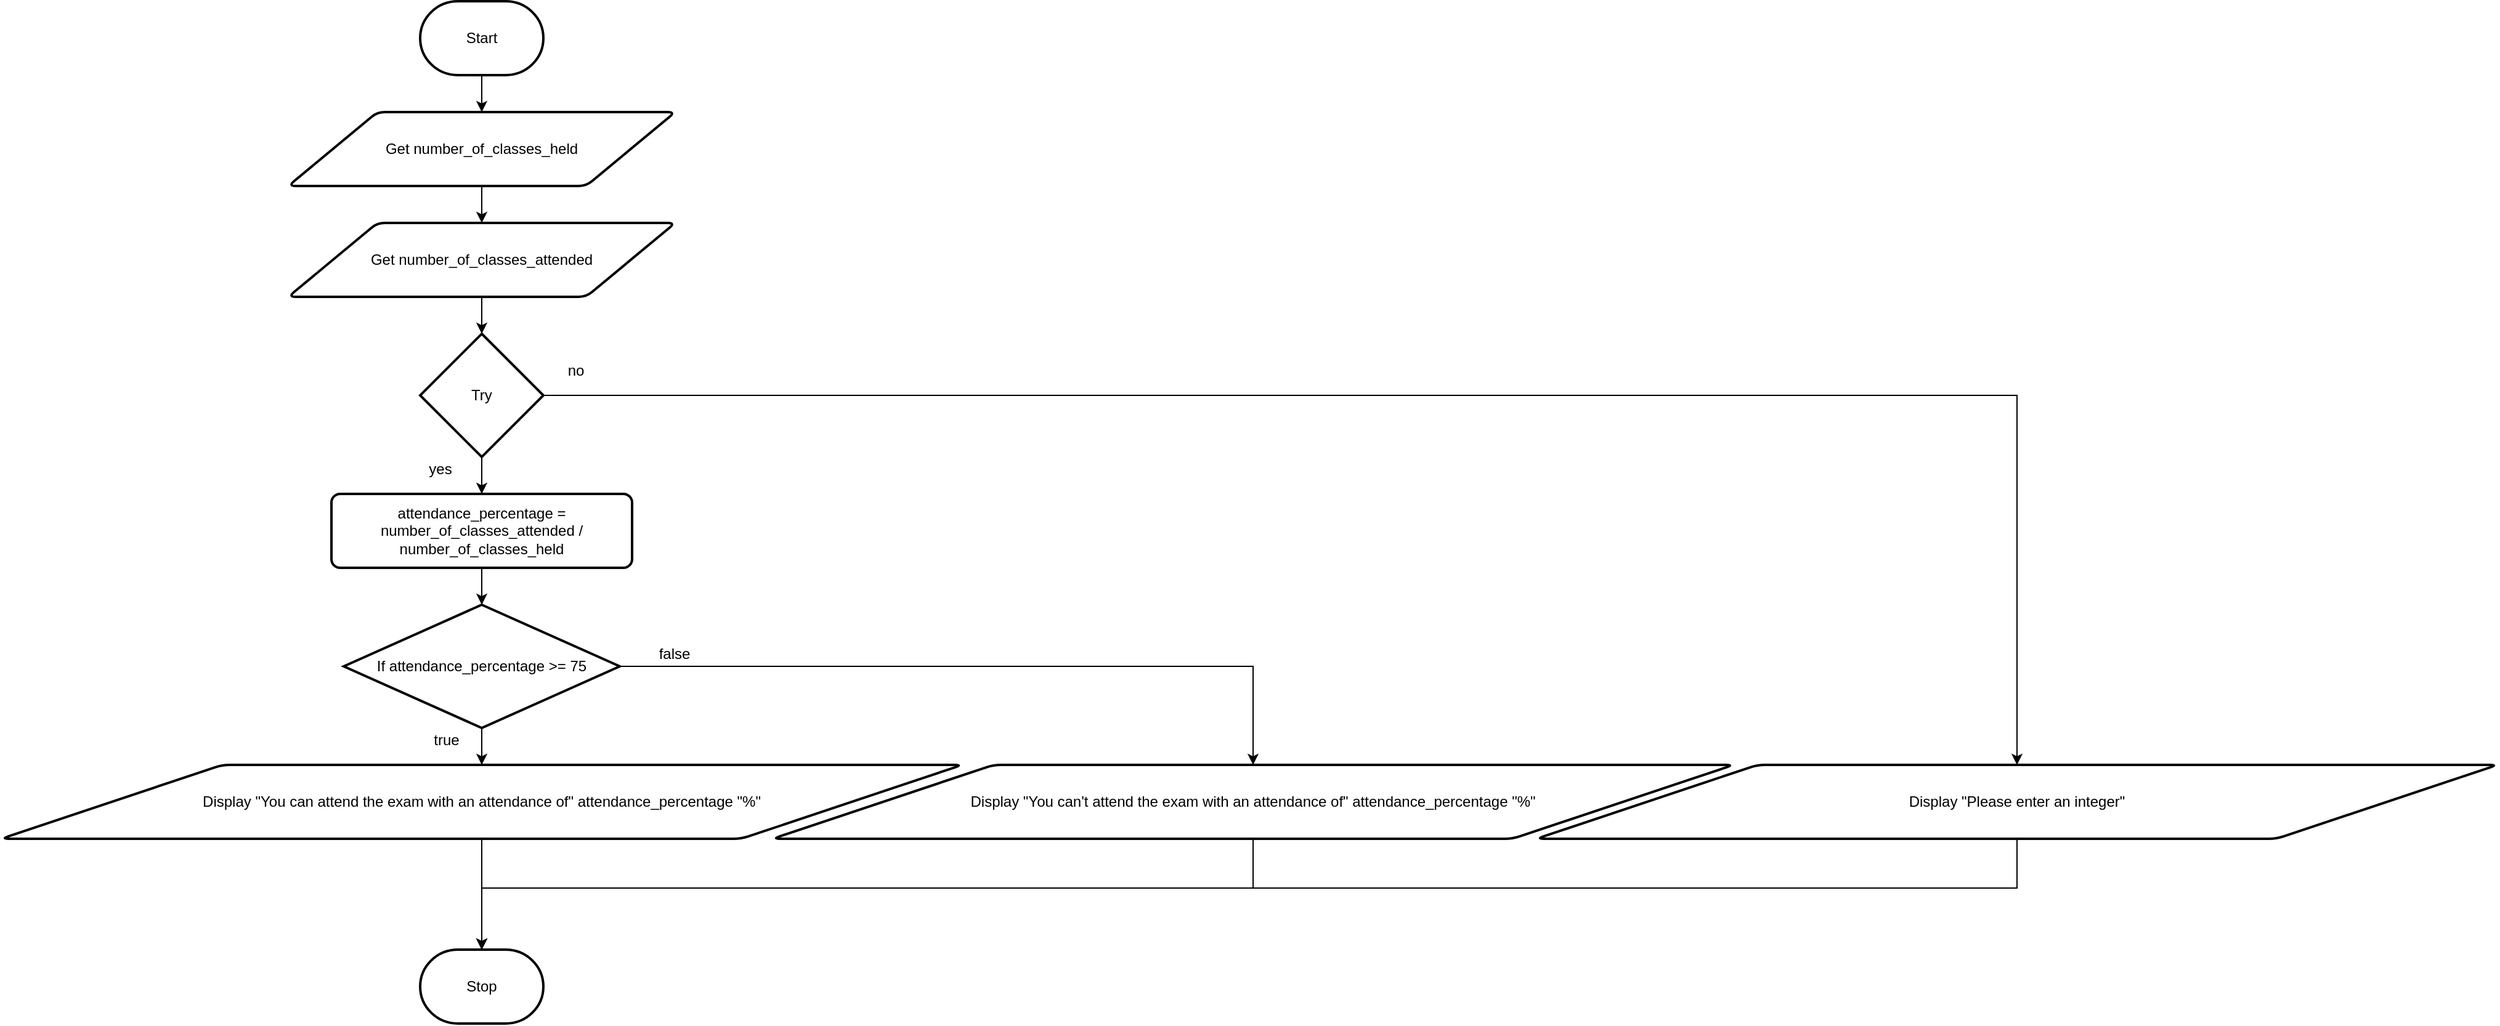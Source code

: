 <mxfile>
    <diagram id="aqkya4TFRdpiTSBKbrii" name="Flowchart">
        <mxGraphModel dx="1074" dy="717" grid="1" gridSize="10" guides="1" tooltips="1" connect="1" arrows="1" fold="1" page="1" pageScale="1" pageWidth="827" pageHeight="1169" math="0" shadow="0">
            <root>
                <mxCell id="7Z-LrOooxTyzb09muiCP-0"/>
                <mxCell id="7Z-LrOooxTyzb09muiCP-1" parent="7Z-LrOooxTyzb09muiCP-0"/>
                <mxCell id="7Z-LrOooxTyzb09muiCP-7" value="" style="edgeStyle=none;html=1;" parent="7Z-LrOooxTyzb09muiCP-1" source="7Z-LrOooxTyzb09muiCP-2" target="7Z-LrOooxTyzb09muiCP-3" edge="1">
                    <mxGeometry relative="1" as="geometry"/>
                </mxCell>
                <mxCell id="7Z-LrOooxTyzb09muiCP-2" value="Start" style="strokeWidth=2;html=1;shape=mxgraph.flowchart.terminator;whiteSpace=wrap;" parent="7Z-LrOooxTyzb09muiCP-1" vertex="1">
                    <mxGeometry x="364" y="80" width="100" height="60" as="geometry"/>
                </mxCell>
                <mxCell id="2s6eI84ueXguwJkCUANq-1" value="" style="edgeStyle=orthogonalEdgeStyle;rounded=0;html=1;" edge="1" parent="7Z-LrOooxTyzb09muiCP-1" source="7Z-LrOooxTyzb09muiCP-3" target="2s6eI84ueXguwJkCUANq-0">
                    <mxGeometry relative="1" as="geometry"/>
                </mxCell>
                <mxCell id="7Z-LrOooxTyzb09muiCP-3" value="Get number_of_classes_held" style="shape=parallelogram;html=1;strokeWidth=2;perimeter=parallelogramPerimeter;whiteSpace=wrap;rounded=1;arcSize=12;size=0.23;" parent="7Z-LrOooxTyzb09muiCP-1" vertex="1">
                    <mxGeometry x="257" y="170" width="314" height="60" as="geometry"/>
                </mxCell>
                <mxCell id="MaglsTXrVU86D-4OawNC-4" value="" style="edgeStyle=orthogonalEdgeStyle;rounded=0;html=1;" edge="1" parent="7Z-LrOooxTyzb09muiCP-1" source="7Z-LrOooxTyzb09muiCP-4" target="MaglsTXrVU86D-4OawNC-3">
                    <mxGeometry relative="1" as="geometry"/>
                </mxCell>
                <mxCell id="7Z-LrOooxTyzb09muiCP-4" value="attendance_percentage = number_of_classes_attended / number_of_classes_held" style="rounded=1;whiteSpace=wrap;html=1;absoluteArcSize=1;arcSize=14;strokeWidth=2;" parent="7Z-LrOooxTyzb09muiCP-1" vertex="1">
                    <mxGeometry x="292" y="480" width="244" height="60" as="geometry"/>
                </mxCell>
                <mxCell id="MaglsTXrVU86D-4OawNC-14" style="edgeStyle=orthogonalEdgeStyle;rounded=0;html=1;entryX=0.5;entryY=0;entryDx=0;entryDy=0;entryPerimeter=0;" edge="1" parent="7Z-LrOooxTyzb09muiCP-1" source="7Z-LrOooxTyzb09muiCP-5" target="7Z-LrOooxTyzb09muiCP-6">
                    <mxGeometry relative="1" as="geometry"/>
                </mxCell>
                <mxCell id="7Z-LrOooxTyzb09muiCP-5" value="Display &quot;You can attend the exam with an attendance of&quot; attendance_percentage &quot;%&quot;" style="shape=parallelogram;html=1;strokeWidth=2;perimeter=parallelogramPerimeter;whiteSpace=wrap;rounded=1;arcSize=12;size=0.23;" parent="7Z-LrOooxTyzb09muiCP-1" vertex="1">
                    <mxGeometry x="24" y="700" width="780" height="60" as="geometry"/>
                </mxCell>
                <mxCell id="7Z-LrOooxTyzb09muiCP-6" value="Stop" style="strokeWidth=2;html=1;shape=mxgraph.flowchart.terminator;whiteSpace=wrap;" parent="7Z-LrOooxTyzb09muiCP-1" vertex="1">
                    <mxGeometry x="364" y="850" width="100" height="60" as="geometry"/>
                </mxCell>
                <mxCell id="MaglsTXrVU86D-4OawNC-1" value="" style="edgeStyle=orthogonalEdgeStyle;rounded=0;html=1;" edge="1" parent="7Z-LrOooxTyzb09muiCP-1" source="2s6eI84ueXguwJkCUANq-0" target="MaglsTXrVU86D-4OawNC-0">
                    <mxGeometry relative="1" as="geometry"/>
                </mxCell>
                <mxCell id="2s6eI84ueXguwJkCUANq-0" value="Get number_of_classes_attended" style="shape=parallelogram;html=1;strokeWidth=2;perimeter=parallelogramPerimeter;whiteSpace=wrap;rounded=1;arcSize=12;size=0.23;" vertex="1" parent="7Z-LrOooxTyzb09muiCP-1">
                    <mxGeometry x="257" y="260" width="314" height="60" as="geometry"/>
                </mxCell>
                <mxCell id="MaglsTXrVU86D-4OawNC-2" value="" style="edgeStyle=orthogonalEdgeStyle;rounded=0;html=1;" edge="1" parent="7Z-LrOooxTyzb09muiCP-1" source="MaglsTXrVU86D-4OawNC-0" target="7Z-LrOooxTyzb09muiCP-4">
                    <mxGeometry relative="1" as="geometry"/>
                </mxCell>
                <mxCell id="MaglsTXrVU86D-4OawNC-9" style="edgeStyle=orthogonalEdgeStyle;rounded=0;html=1;entryX=0.5;entryY=0;entryDx=0;entryDy=0;" edge="1" parent="7Z-LrOooxTyzb09muiCP-1" source="MaglsTXrVU86D-4OawNC-0" target="MaglsTXrVU86D-4OawNC-8">
                    <mxGeometry relative="1" as="geometry"/>
                </mxCell>
                <mxCell id="MaglsTXrVU86D-4OawNC-0" value="Try" style="strokeWidth=2;html=1;shape=mxgraph.flowchart.decision;whiteSpace=wrap;" vertex="1" parent="7Z-LrOooxTyzb09muiCP-1">
                    <mxGeometry x="364" y="350" width="100" height="100" as="geometry"/>
                </mxCell>
                <mxCell id="MaglsTXrVU86D-4OawNC-5" value="" style="edgeStyle=orthogonalEdgeStyle;rounded=0;html=1;" edge="1" parent="7Z-LrOooxTyzb09muiCP-1" source="MaglsTXrVU86D-4OawNC-3" target="7Z-LrOooxTyzb09muiCP-5">
                    <mxGeometry relative="1" as="geometry"/>
                </mxCell>
                <mxCell id="MaglsTXrVU86D-4OawNC-7" style="edgeStyle=orthogonalEdgeStyle;rounded=0;html=1;" edge="1" parent="7Z-LrOooxTyzb09muiCP-1" source="MaglsTXrVU86D-4OawNC-3" target="MaglsTXrVU86D-4OawNC-6">
                    <mxGeometry relative="1" as="geometry"/>
                </mxCell>
                <mxCell id="MaglsTXrVU86D-4OawNC-3" value="If attendance_percentage &amp;gt;= 75" style="strokeWidth=2;html=1;shape=mxgraph.flowchart.decision;whiteSpace=wrap;" vertex="1" parent="7Z-LrOooxTyzb09muiCP-1">
                    <mxGeometry x="302" y="570" width="224" height="100" as="geometry"/>
                </mxCell>
                <mxCell id="MaglsTXrVU86D-4OawNC-15" style="edgeStyle=orthogonalEdgeStyle;rounded=0;html=1;entryX=0.5;entryY=0;entryDx=0;entryDy=0;entryPerimeter=0;" edge="1" parent="7Z-LrOooxTyzb09muiCP-1" source="MaglsTXrVU86D-4OawNC-6" target="7Z-LrOooxTyzb09muiCP-6">
                    <mxGeometry relative="1" as="geometry">
                        <Array as="points">
                            <mxPoint x="1040" y="800"/>
                            <mxPoint x="414" y="800"/>
                        </Array>
                    </mxGeometry>
                </mxCell>
                <mxCell id="MaglsTXrVU86D-4OawNC-6" value="Display &quot;You can't attend the exam with an attendance of&quot; attendance_percentage &quot;%&quot;" style="shape=parallelogram;html=1;strokeWidth=2;perimeter=parallelogramPerimeter;whiteSpace=wrap;rounded=1;arcSize=12;size=0.23;" vertex="1" parent="7Z-LrOooxTyzb09muiCP-1">
                    <mxGeometry x="650" y="700" width="780" height="60" as="geometry"/>
                </mxCell>
                <mxCell id="MaglsTXrVU86D-4OawNC-16" style="edgeStyle=orthogonalEdgeStyle;rounded=0;html=1;entryX=0.5;entryY=0;entryDx=0;entryDy=0;entryPerimeter=0;" edge="1" parent="7Z-LrOooxTyzb09muiCP-1" source="MaglsTXrVU86D-4OawNC-8" target="7Z-LrOooxTyzb09muiCP-6">
                    <mxGeometry relative="1" as="geometry">
                        <Array as="points">
                            <mxPoint x="1660" y="800"/>
                            <mxPoint x="414" y="800"/>
                        </Array>
                    </mxGeometry>
                </mxCell>
                <mxCell id="MaglsTXrVU86D-4OawNC-8" value="Display &quot;Please enter an integer&quot;" style="shape=parallelogram;html=1;strokeWidth=2;perimeter=parallelogramPerimeter;whiteSpace=wrap;rounded=1;arcSize=12;size=0.23;" vertex="1" parent="7Z-LrOooxTyzb09muiCP-1">
                    <mxGeometry x="1270" y="700" width="780" height="60" as="geometry"/>
                </mxCell>
                <mxCell id="MaglsTXrVU86D-4OawNC-10" value="yes" style="text;html=1;align=center;verticalAlign=middle;resizable=0;points=[];autosize=1;strokeColor=none;fillColor=none;" vertex="1" parent="7Z-LrOooxTyzb09muiCP-1">
                    <mxGeometry x="365" y="450" width="30" height="20" as="geometry"/>
                </mxCell>
                <mxCell id="MaglsTXrVU86D-4OawNC-11" value="no" style="text;html=1;align=center;verticalAlign=middle;resizable=0;points=[];autosize=1;strokeColor=none;fillColor=none;" vertex="1" parent="7Z-LrOooxTyzb09muiCP-1">
                    <mxGeometry x="475" y="370" width="30" height="20" as="geometry"/>
                </mxCell>
                <mxCell id="MaglsTXrVU86D-4OawNC-12" value="true" style="text;html=1;align=center;verticalAlign=middle;resizable=0;points=[];autosize=1;strokeColor=none;fillColor=none;" vertex="1" parent="7Z-LrOooxTyzb09muiCP-1">
                    <mxGeometry x="365" y="670" width="40" height="20" as="geometry"/>
                </mxCell>
                <mxCell id="MaglsTXrVU86D-4OawNC-13" value="false" style="text;html=1;align=center;verticalAlign=middle;resizable=0;points=[];autosize=1;strokeColor=none;fillColor=none;" vertex="1" parent="7Z-LrOooxTyzb09muiCP-1">
                    <mxGeometry x="550" y="600" width="40" height="20" as="geometry"/>
                </mxCell>
            </root>
        </mxGraphModel>
    </diagram>
    <diagram id="KjG14Q_7bZ2Fs4syXYFA" name="Top Down">
        <mxGraphModel dx="1074" dy="717" grid="1" gridSize="10" guides="1" tooltips="1" connect="1" arrows="1" fold="1" page="1" pageScale="1" pageWidth="827" pageHeight="1169" math="0" shadow="0">
            <root>
                <mxCell id="0"/>
                <mxCell id="1" parent="0"/>
                <mxCell id="QtO_xw6DOo0jZK6YUWM9-8" value="" style="edgeStyle=none;html=1;" parent="1" source="QtO_xw6DOo0jZK6YUWM9-1" target="QtO_xw6DOo0jZK6YUWM9-3" edge="1">
                    <mxGeometry relative="1" as="geometry"/>
                </mxCell>
                <mxCell id="QtO_xw6DOo0jZK6YUWM9-9" style="edgeStyle=orthogonalEdgeStyle;html=1;entryX=0.5;entryY=0;entryDx=0;entryDy=0;rounded=0;" parent="1" source="QtO_xw6DOo0jZK6YUWM9-1" target="QtO_xw6DOo0jZK6YUWM9-2" edge="1">
                    <mxGeometry relative="1" as="geometry">
                        <Array as="points">
                            <mxPoint x="414" y="160"/>
                            <mxPoint x="260" y="160"/>
                        </Array>
                    </mxGeometry>
                </mxCell>
                <mxCell id="QtO_xw6DOo0jZK6YUWM9-10" style="edgeStyle=orthogonalEdgeStyle;html=1;entryX=0.5;entryY=0;entryDx=0;entryDy=0;rounded=0;" parent="1" source="QtO_xw6DOo0jZK6YUWM9-1" target="QtO_xw6DOo0jZK6YUWM9-4" edge="1">
                    <mxGeometry relative="1" as="geometry">
                        <Array as="points">
                            <mxPoint x="414" y="160"/>
                            <mxPoint x="570" y="160"/>
                        </Array>
                    </mxGeometry>
                </mxCell>
                <mxCell id="QtO_xw6DOo0jZK6YUWM9-1" value="Exam Attendance" style="rounded=0;whiteSpace=wrap;html=1;" parent="1" vertex="1">
                    <mxGeometry x="354" y="80" width="120" height="60" as="geometry"/>
                </mxCell>
                <mxCell id="QtO_xw6DOo0jZK6YUWM9-11" value="" style="edgeStyle=orthogonalEdgeStyle;rounded=0;html=1;" parent="1" source="QtO_xw6DOo0jZK6YUWM9-2" target="QtO_xw6DOo0jZK6YUWM9-5" edge="1">
                    <mxGeometry relative="1" as="geometry"/>
                </mxCell>
                <mxCell id="0JgCU89AeLVoXn5umTMp-2" style="edgeStyle=orthogonalEdgeStyle;html=1;rounded=0;" edge="1" parent="1" source="QtO_xw6DOo0jZK6YUWM9-2" target="0JgCU89AeLVoXn5umTMp-1">
                    <mxGeometry relative="1" as="geometry"/>
                </mxCell>
                <mxCell id="QtO_xw6DOo0jZK6YUWM9-2" value="Input" style="rounded=0;whiteSpace=wrap;html=1;" parent="1" vertex="1">
                    <mxGeometry x="200" y="180" width="120" height="60" as="geometry"/>
                </mxCell>
                <mxCell id="QtO_xw6DOo0jZK6YUWM9-12" value="" style="edgeStyle=orthogonalEdgeStyle;rounded=0;html=1;" parent="1" source="QtO_xw6DOo0jZK6YUWM9-3" target="QtO_xw6DOo0jZK6YUWM9-6" edge="1">
                    <mxGeometry relative="1" as="geometry">
                        <Array as="points">
                            <mxPoint x="414" y="440"/>
                            <mxPoint x="302" y="440"/>
                        </Array>
                    </mxGeometry>
                </mxCell>
                <mxCell id="0JgCU89AeLVoXn5umTMp-4" style="edgeStyle=orthogonalEdgeStyle;rounded=0;html=1;" edge="1" parent="1" source="QtO_xw6DOo0jZK6YUWM9-3" target="0JgCU89AeLVoXn5umTMp-3">
                    <mxGeometry relative="1" as="geometry">
                        <Array as="points">
                            <mxPoint x="414" y="440"/>
                            <mxPoint x="542" y="440"/>
                        </Array>
                    </mxGeometry>
                </mxCell>
                <mxCell id="QtO_xw6DOo0jZK6YUWM9-3" value="Process" style="rounded=0;whiteSpace=wrap;html=1;" parent="1" vertex="1">
                    <mxGeometry x="354" y="180" width="120" height="60" as="geometry"/>
                </mxCell>
                <mxCell id="QtO_xw6DOo0jZK6YUWM9-13" value="" style="edgeStyle=orthogonalEdgeStyle;rounded=0;html=1;" parent="1" source="QtO_xw6DOo0jZK6YUWM9-4" target="QtO_xw6DOo0jZK6YUWM9-7" edge="1">
                    <mxGeometry relative="1" as="geometry"/>
                </mxCell>
                <mxCell id="0JgCU89AeLVoXn5umTMp-6" style="edgeStyle=orthogonalEdgeStyle;rounded=0;html=1;" edge="1" parent="1" source="QtO_xw6DOo0jZK6YUWM9-4" target="0JgCU89AeLVoXn5umTMp-5">
                    <mxGeometry relative="1" as="geometry"/>
                </mxCell>
                <mxCell id="QtO_xw6DOo0jZK6YUWM9-4" value="output" style="rounded=0;whiteSpace=wrap;html=1;" parent="1" vertex="1">
                    <mxGeometry x="510" y="180" width="120" height="60" as="geometry"/>
                </mxCell>
                <mxCell id="QtO_xw6DOo0jZK6YUWM9-5" value="Get number_of_classes_held" style="rounded=0;whiteSpace=wrap;html=1;" parent="1" vertex="1">
                    <mxGeometry x="50" y="290" width="190" height="60" as="geometry"/>
                </mxCell>
                <mxCell id="QtO_xw6DOo0jZK6YUWM9-6" value="calculate attendance_percentage" style="rounded=0;whiteSpace=wrap;html=1;" parent="1" vertex="1">
                    <mxGeometry x="190" y="470" width="224" height="60" as="geometry"/>
                </mxCell>
                <mxCell id="QtO_xw6DOo0jZK6YUWM9-7" value="display attendance_percentage" style="rounded=0;whiteSpace=wrap;html=1;" parent="1" vertex="1">
                    <mxGeometry x="465" y="360" width="210" height="60" as="geometry"/>
                </mxCell>
                <mxCell id="0JgCU89AeLVoXn5umTMp-1" value="Get number_of_classes_attended" style="rounded=0;whiteSpace=wrap;html=1;" vertex="1" parent="1">
                    <mxGeometry x="165" y="360" width="190" height="60" as="geometry"/>
                </mxCell>
                <mxCell id="0JgCU89AeLVoXn5umTMp-3" value="check if attendance_percentage &amp;gt; 75" style="rounded=0;whiteSpace=wrap;html=1;" vertex="1" parent="1">
                    <mxGeometry x="430" y="470" width="224" height="60" as="geometry"/>
                </mxCell>
                <mxCell id="0JgCU89AeLVoXn5umTMp-5" value="display greater_than_75_answer" style="rounded=0;whiteSpace=wrap;html=1;" vertex="1" parent="1">
                    <mxGeometry x="600" y="290" width="210" height="60" as="geometry"/>
                </mxCell>
            </root>
        </mxGraphModel>
    </diagram>
</mxfile>